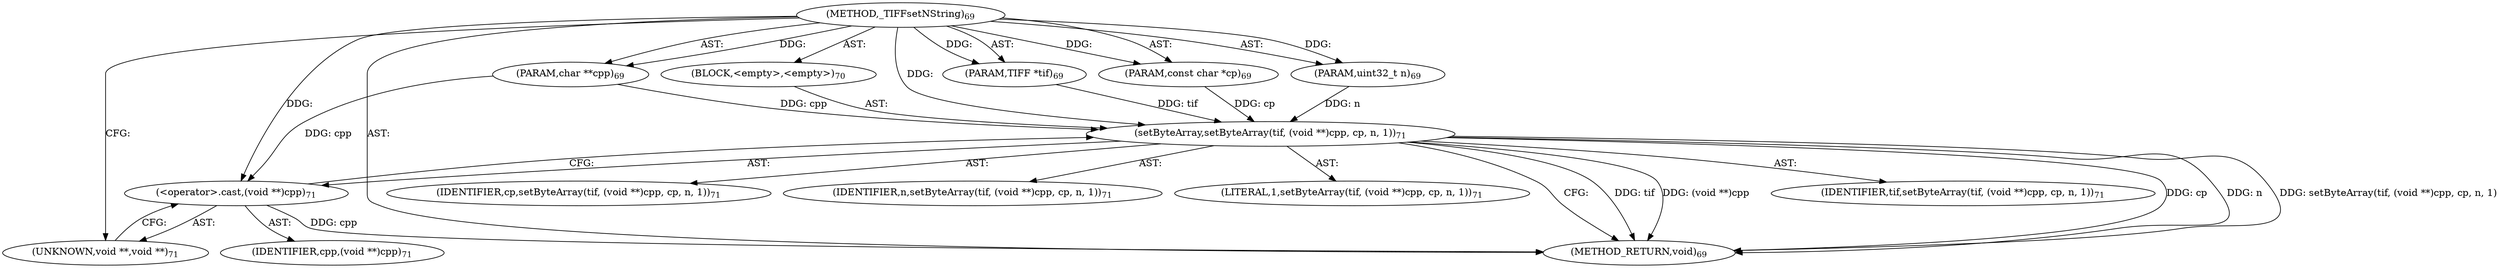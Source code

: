 digraph "_TIFFsetNString" {  
"39731" [label = <(METHOD,_TIFFsetNString)<SUB>69</SUB>> ]
"39732" [label = <(PARAM,TIFF *tif)<SUB>69</SUB>> ]
"39733" [label = <(PARAM,char **cpp)<SUB>69</SUB>> ]
"39734" [label = <(PARAM,const char *cp)<SUB>69</SUB>> ]
"39735" [label = <(PARAM,uint32_t n)<SUB>69</SUB>> ]
"39736" [label = <(BLOCK,&lt;empty&gt;,&lt;empty&gt;)<SUB>70</SUB>> ]
"39737" [label = <(setByteArray,setByteArray(tif, (void **)cpp, cp, n, 1))<SUB>71</SUB>> ]
"39738" [label = <(IDENTIFIER,tif,setByteArray(tif, (void **)cpp, cp, n, 1))<SUB>71</SUB>> ]
"39739" [label = <(&lt;operator&gt;.cast,(void **)cpp)<SUB>71</SUB>> ]
"39740" [label = <(UNKNOWN,void **,void **)<SUB>71</SUB>> ]
"39741" [label = <(IDENTIFIER,cpp,(void **)cpp)<SUB>71</SUB>> ]
"39742" [label = <(IDENTIFIER,cp,setByteArray(tif, (void **)cpp, cp, n, 1))<SUB>71</SUB>> ]
"39743" [label = <(IDENTIFIER,n,setByteArray(tif, (void **)cpp, cp, n, 1))<SUB>71</SUB>> ]
"39744" [label = <(LITERAL,1,setByteArray(tif, (void **)cpp, cp, n, 1))<SUB>71</SUB>> ]
"39745" [label = <(METHOD_RETURN,void)<SUB>69</SUB>> ]
  "39731" -> "39732"  [ label = "AST: "] 
  "39731" -> "39733"  [ label = "AST: "] 
  "39731" -> "39734"  [ label = "AST: "] 
  "39731" -> "39735"  [ label = "AST: "] 
  "39731" -> "39736"  [ label = "AST: "] 
  "39731" -> "39745"  [ label = "AST: "] 
  "39736" -> "39737"  [ label = "AST: "] 
  "39737" -> "39738"  [ label = "AST: "] 
  "39737" -> "39739"  [ label = "AST: "] 
  "39737" -> "39742"  [ label = "AST: "] 
  "39737" -> "39743"  [ label = "AST: "] 
  "39737" -> "39744"  [ label = "AST: "] 
  "39739" -> "39740"  [ label = "AST: "] 
  "39739" -> "39741"  [ label = "AST: "] 
  "39737" -> "39745"  [ label = "CFG: "] 
  "39739" -> "39737"  [ label = "CFG: "] 
  "39740" -> "39739"  [ label = "CFG: "] 
  "39731" -> "39740"  [ label = "CFG: "] 
  "39737" -> "39745"  [ label = "DDG: tif"] 
  "39739" -> "39745"  [ label = "DDG: cpp"] 
  "39737" -> "39745"  [ label = "DDG: (void **)cpp"] 
  "39737" -> "39745"  [ label = "DDG: cp"] 
  "39737" -> "39745"  [ label = "DDG: n"] 
  "39737" -> "39745"  [ label = "DDG: setByteArray(tif, (void **)cpp, cp, n, 1)"] 
  "39731" -> "39732"  [ label = "DDG: "] 
  "39731" -> "39733"  [ label = "DDG: "] 
  "39731" -> "39734"  [ label = "DDG: "] 
  "39731" -> "39735"  [ label = "DDG: "] 
  "39732" -> "39737"  [ label = "DDG: tif"] 
  "39731" -> "39737"  [ label = "DDG: "] 
  "39733" -> "39737"  [ label = "DDG: cpp"] 
  "39734" -> "39737"  [ label = "DDG: cp"] 
  "39735" -> "39737"  [ label = "DDG: n"] 
  "39733" -> "39739"  [ label = "DDG: cpp"] 
  "39731" -> "39739"  [ label = "DDG: "] 
}
